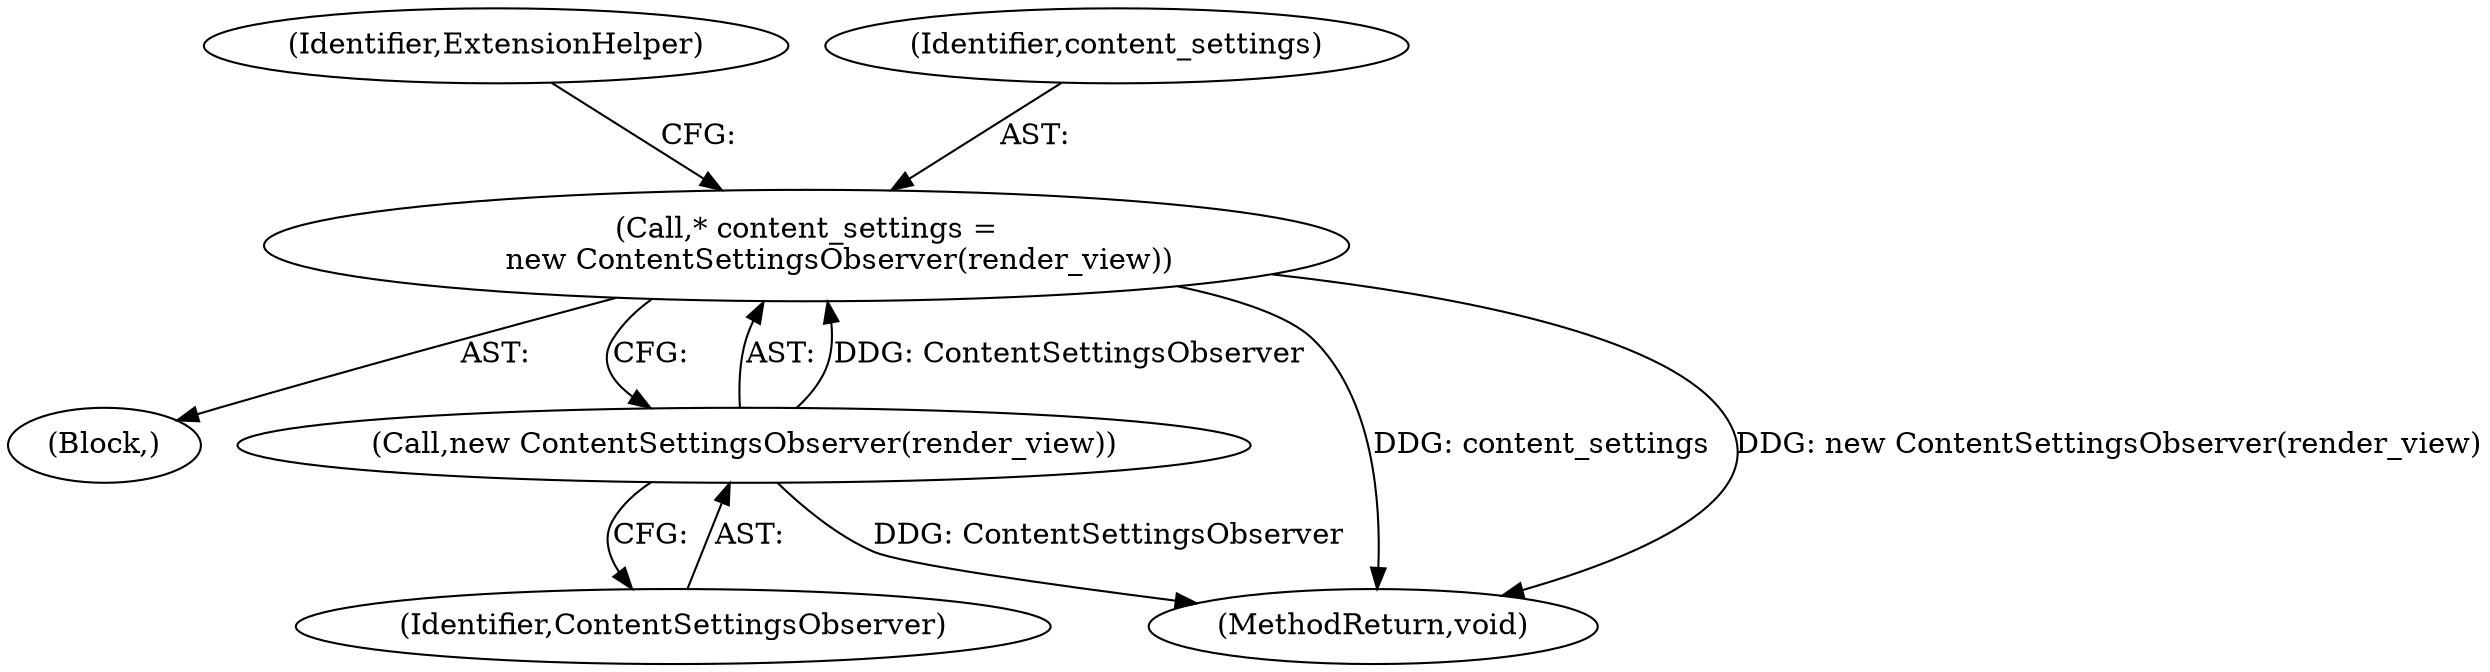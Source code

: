 digraph "0_Chrome_8262245d384be025f13e2a5b3a03b7e5c98374ce_1@pointer" {
"1000104" [label="(Call,* content_settings =\n       new ContentSettingsObserver(render_view))"];
"1000106" [label="(Call,new ContentSettingsObserver(render_view))"];
"1000104" [label="(Call,* content_settings =\n       new ContentSettingsObserver(render_view))"];
"1000102" [label="(Block,)"];
"1000106" [label="(Call,new ContentSettingsObserver(render_view))"];
"1000109" [label="(Identifier,ExtensionHelper)"];
"1000107" [label="(Identifier,ContentSettingsObserver)"];
"1000105" [label="(Identifier,content_settings)"];
"1000154" [label="(MethodReturn,void)"];
"1000104" -> "1000102"  [label="AST: "];
"1000104" -> "1000106"  [label="CFG: "];
"1000105" -> "1000104"  [label="AST: "];
"1000106" -> "1000104"  [label="AST: "];
"1000109" -> "1000104"  [label="CFG: "];
"1000104" -> "1000154"  [label="DDG: content_settings"];
"1000104" -> "1000154"  [label="DDG: new ContentSettingsObserver(render_view)"];
"1000106" -> "1000104"  [label="DDG: ContentSettingsObserver"];
"1000106" -> "1000107"  [label="CFG: "];
"1000107" -> "1000106"  [label="AST: "];
"1000106" -> "1000154"  [label="DDG: ContentSettingsObserver"];
}
